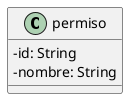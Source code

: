 @startuml Permiso
!startsub Permiso
skinparam ClassAttributeIconSize 0

class permiso {
    - id: String
    - nombre: String
}

!endsub
@enduml
